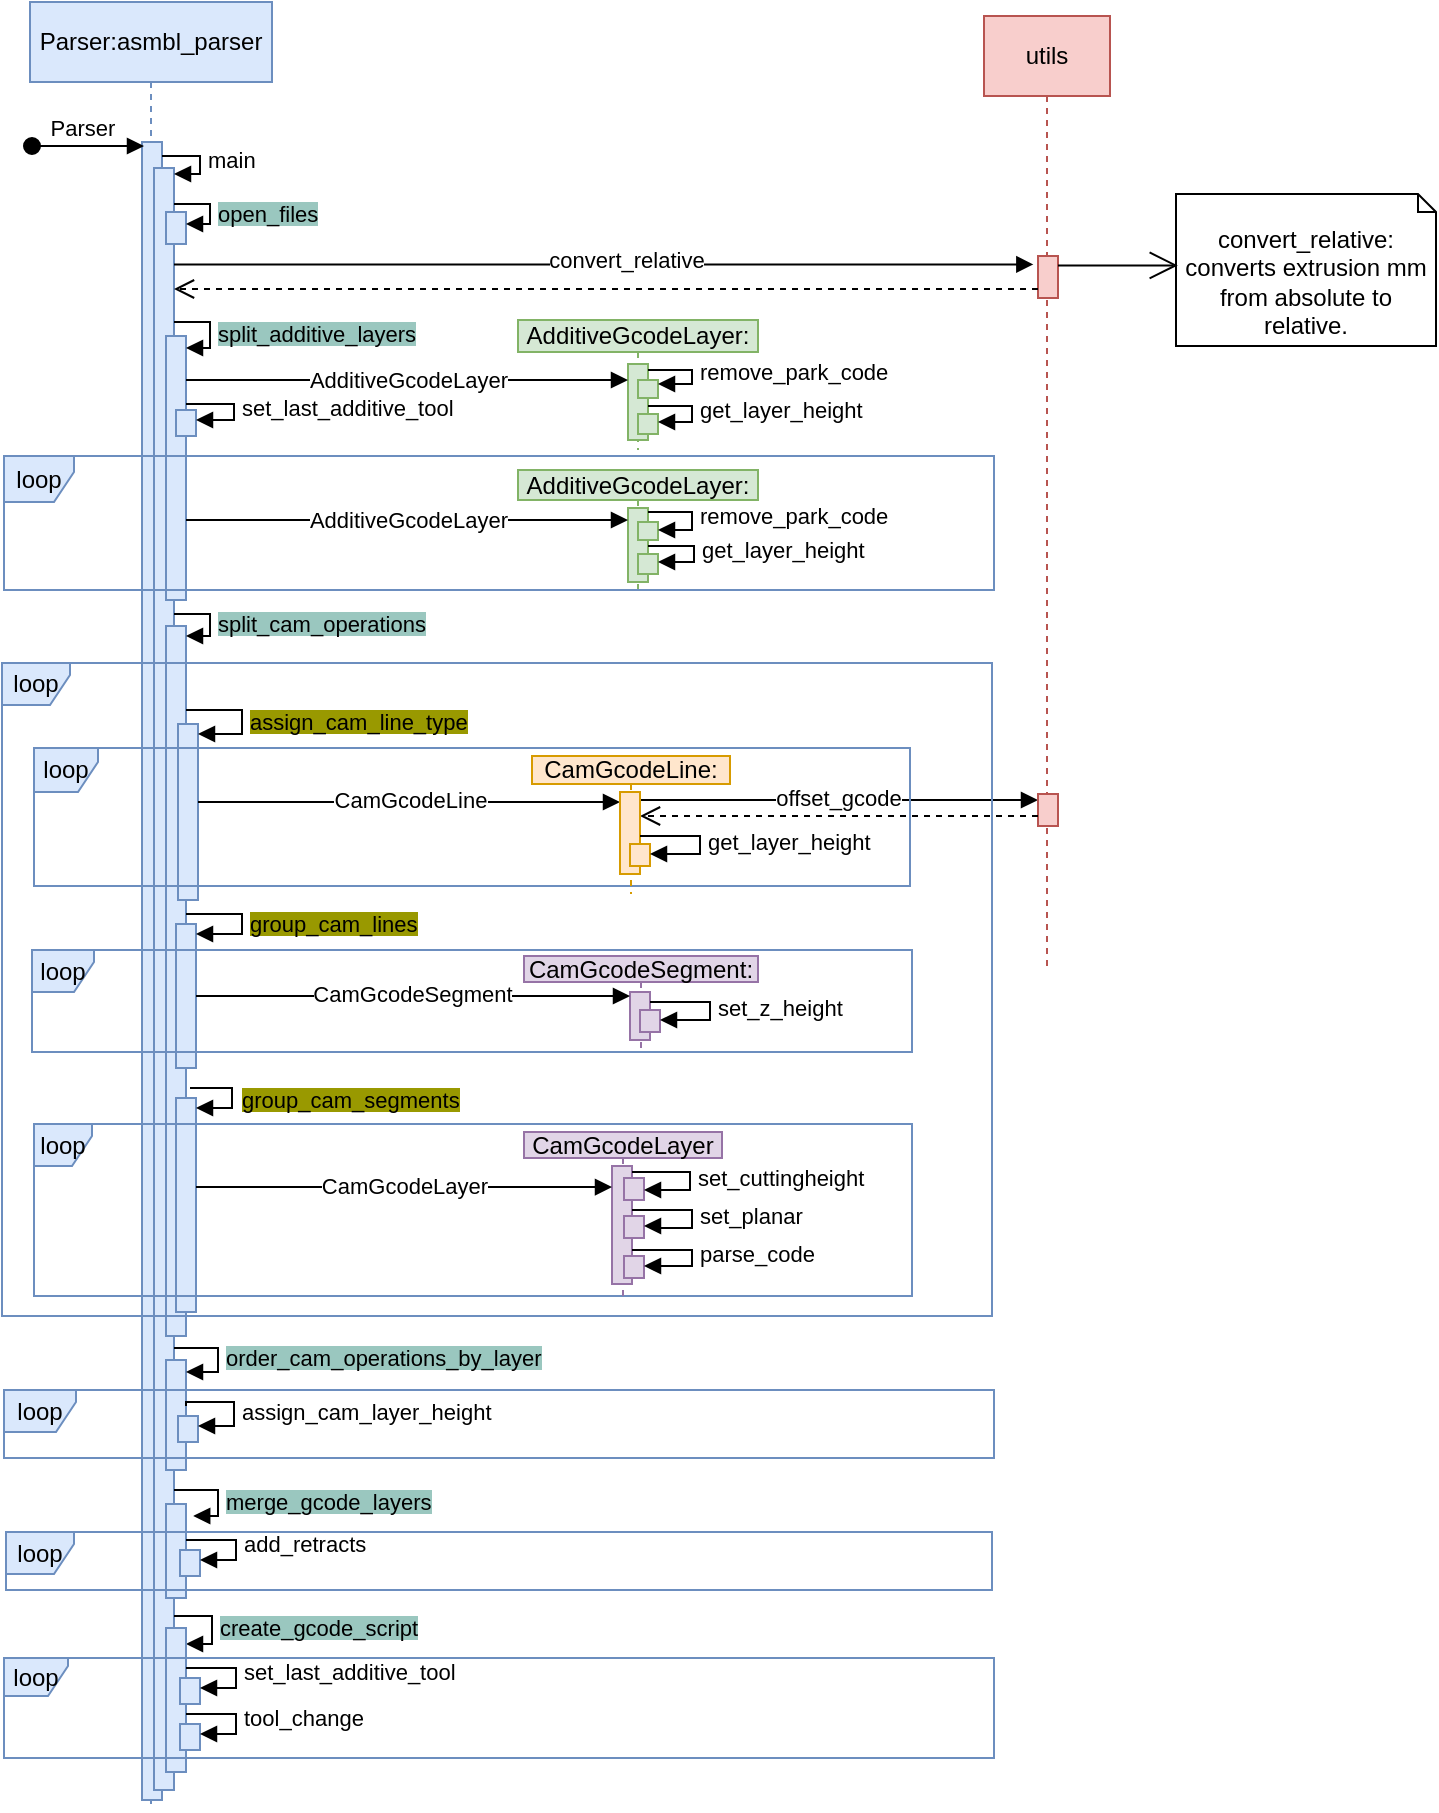 <mxfile version="22.1.3" type="github">
  <diagram name="Main seq. diag." id="2YBvvXClWsGukQMizWep">
    <mxGraphModel dx="754" dy="435" grid="1" gridSize="1" guides="1" tooltips="1" connect="1" arrows="1" fold="1" page="1" pageScale="1" pageWidth="827" pageHeight="1169" math="0" shadow="0">
      <root>
        <mxCell id="0" />
        <mxCell id="1" parent="0" />
        <mxCell id="aM9ryv3xv72pqoxQDRHE-1" value="&lt;div&gt;Parser:asmbl_parser&lt;/div&gt;" style="shape=umlLifeline;perimeter=lifelinePerimeter;whiteSpace=wrap;html=1;container=0;dropTarget=0;collapsible=0;recursiveResize=0;outlineConnect=0;portConstraint=eastwest;newEdgeStyle={&quot;edgeStyle&quot;:&quot;elbowEdgeStyle&quot;,&quot;elbow&quot;:&quot;vertical&quot;,&quot;curved&quot;:0,&quot;rounded&quot;:0};fillColor=#dae8fc;strokeColor=#6c8ebf;" parent="1" vertex="1">
          <mxGeometry x="62" y="41" width="121" height="904" as="geometry" />
        </mxCell>
        <mxCell id="aM9ryv3xv72pqoxQDRHE-2" value="" style="html=1;points=[];perimeter=orthogonalPerimeter;outlineConnect=0;targetShapes=umlLifeline;portConstraint=eastwest;newEdgeStyle={&quot;edgeStyle&quot;:&quot;elbowEdgeStyle&quot;,&quot;elbow&quot;:&quot;vertical&quot;,&quot;curved&quot;:0,&quot;rounded&quot;:0};fillColor=#dae8fc;strokeColor=#6c8ebf;" parent="aM9ryv3xv72pqoxQDRHE-1" vertex="1">
          <mxGeometry x="56" y="70" width="10" height="829" as="geometry" />
        </mxCell>
        <mxCell id="aM9ryv3xv72pqoxQDRHE-3" value="&lt;div&gt;Parser&lt;/div&gt;" style="html=1;verticalAlign=bottom;startArrow=oval;endArrow=block;startSize=8;edgeStyle=elbowEdgeStyle;elbow=vertical;curved=0;rounded=0;" parent="aM9ryv3xv72pqoxQDRHE-1" edge="1">
          <mxGeometry x="-0.108" relative="1" as="geometry">
            <mxPoint x="1" y="72" as="sourcePoint" />
            <mxPoint x="57" y="72.111" as="targetPoint" />
            <mxPoint as="offset" />
          </mxGeometry>
        </mxCell>
        <mxCell id="RTwjRU6lgNz25zl83SIT-7" value="" style="html=1;points=[[0,0,0,0,5],[0,1,0,0,-5],[1,0,0,0,5],[1,1,0,0,-5]];perimeter=orthogonalPerimeter;outlineConnect=0;targetShapes=umlLifeline;portConstraint=eastwest;newEdgeStyle={&quot;curved&quot;:0,&quot;rounded&quot;:0};fillColor=#dae8fc;strokeColor=#6c8ebf;" vertex="1" parent="aM9ryv3xv72pqoxQDRHE-1">
          <mxGeometry x="62" y="83" width="10" height="811" as="geometry" />
        </mxCell>
        <mxCell id="RTwjRU6lgNz25zl83SIT-8" value="&lt;div&gt;main&lt;/div&gt;" style="html=1;align=left;spacingLeft=2;endArrow=block;rounded=0;edgeStyle=orthogonalEdgeStyle;curved=0;rounded=0;" edge="1" target="RTwjRU6lgNz25zl83SIT-7" parent="aM9ryv3xv72pqoxQDRHE-1" source="aM9ryv3xv72pqoxQDRHE-2">
          <mxGeometry relative="1" as="geometry">
            <mxPoint x="68" y="73" as="sourcePoint" />
            <Array as="points">
              <mxPoint x="85" y="77" />
              <mxPoint x="85" y="86" />
            </Array>
          </mxGeometry>
        </mxCell>
        <mxCell id="RTwjRU6lgNz25zl83SIT-9" value="" style="html=1;points=[[0,0,0,0,5],[0,1,0,0,-5],[1,0,0,0,5],[1,1,0,0,-5]];perimeter=orthogonalPerimeter;outlineConnect=0;targetShapes=umlLifeline;portConstraint=eastwest;newEdgeStyle={&quot;curved&quot;:0,&quot;rounded&quot;:0};fillColor=#dae8fc;strokeColor=#6c8ebf;" vertex="1" parent="aM9ryv3xv72pqoxQDRHE-1">
          <mxGeometry x="68" y="105" width="10" height="16" as="geometry" />
        </mxCell>
        <mxCell id="RTwjRU6lgNz25zl83SIT-10" value="&lt;font style=&quot;background-color: rgb(154, 199, 191);&quot;&gt;open_files&lt;/font&gt;" style="html=1;align=left;spacingLeft=2;endArrow=block;rounded=0;edgeStyle=orthogonalEdgeStyle;curved=0;rounded=0;" edge="1" target="RTwjRU6lgNz25zl83SIT-9" parent="aM9ryv3xv72pqoxQDRHE-1" source="RTwjRU6lgNz25zl83SIT-7">
          <mxGeometry x="0.15" relative="1" as="geometry">
            <mxPoint x="76" y="98" as="sourcePoint" />
            <Array as="points">
              <mxPoint x="90" y="101" />
              <mxPoint x="90" y="111" />
            </Array>
            <mxPoint as="offset" />
          </mxGeometry>
        </mxCell>
        <mxCell id="RTwjRU6lgNz25zl83SIT-11" value="" style="html=1;points=[[0,0,0,0,5],[0,1,0,0,-5],[1,0,0,0,5],[1,1,0,0,-5]];perimeter=orthogonalPerimeter;outlineConnect=0;targetShapes=umlLifeline;portConstraint=eastwest;newEdgeStyle={&quot;curved&quot;:0,&quot;rounded&quot;:0};fillColor=#dae8fc;strokeColor=#6c8ebf;" vertex="1" parent="aM9ryv3xv72pqoxQDRHE-1">
          <mxGeometry x="68" y="167" width="10" height="132" as="geometry" />
        </mxCell>
        <mxCell id="RTwjRU6lgNz25zl83SIT-12" value="&lt;span style=&quot;background-color: rgb(154, 199, 191);&quot;&gt;split_additive_layers&lt;/span&gt;" style="html=1;align=left;spacingLeft=2;endArrow=block;rounded=0;edgeStyle=orthogonalEdgeStyle;curved=0;rounded=0;" edge="1" parent="aM9ryv3xv72pqoxQDRHE-1" target="RTwjRU6lgNz25zl83SIT-11">
          <mxGeometry x="0.116" relative="1" as="geometry">
            <mxPoint x="72" y="160.0" as="sourcePoint" />
            <Array as="points">
              <mxPoint x="90" y="160" />
              <mxPoint x="90" y="173" />
            </Array>
            <mxPoint as="offset" />
          </mxGeometry>
        </mxCell>
        <mxCell id="RTwjRU6lgNz25zl83SIT-13" value="" style="html=1;points=[[0,0,0,0,5],[0,1,0,0,-5],[1,0,0,0,5],[1,1,0,0,-5]];perimeter=orthogonalPerimeter;outlineConnect=0;targetShapes=umlLifeline;portConstraint=eastwest;newEdgeStyle={&quot;curved&quot;:0,&quot;rounded&quot;:0};fillColor=#dae8fc;strokeColor=#6c8ebf;" vertex="1" parent="aM9ryv3xv72pqoxQDRHE-1">
          <mxGeometry x="68" y="312" width="10" height="355" as="geometry" />
        </mxCell>
        <mxCell id="RTwjRU6lgNz25zl83SIT-14" value="&lt;span style=&quot;background-color: rgb(154, 199, 191);&quot;&gt;split_cam_operations&lt;/span&gt;" style="html=1;align=left;spacingLeft=2;endArrow=block;rounded=0;edgeStyle=orthogonalEdgeStyle;curved=0;rounded=0;" edge="1" parent="aM9ryv3xv72pqoxQDRHE-1" target="RTwjRU6lgNz25zl83SIT-13">
          <mxGeometry x="0.086" relative="1" as="geometry">
            <mxPoint x="72" y="306" as="sourcePoint" />
            <Array as="points">
              <mxPoint x="72" y="306" />
              <mxPoint x="90" y="306" />
              <mxPoint x="90" y="317" />
            </Array>
            <mxPoint x="81" y="317.0" as="targetPoint" />
            <mxPoint as="offset" />
          </mxGeometry>
        </mxCell>
        <mxCell id="RTwjRU6lgNz25zl83SIT-15" value="" style="html=1;points=[[0,0,0,0,5],[0,1,0,0,-5],[1,0,0,0,5],[1,1,0,0,-5]];perimeter=orthogonalPerimeter;outlineConnect=0;targetShapes=umlLifeline;portConstraint=eastwest;newEdgeStyle={&quot;curved&quot;:0,&quot;rounded&quot;:0};fillColor=#dae8fc;strokeColor=#6c8ebf;" vertex="1" parent="aM9ryv3xv72pqoxQDRHE-1">
          <mxGeometry x="68" y="679" width="10" height="55" as="geometry" />
        </mxCell>
        <mxCell id="RTwjRU6lgNz25zl83SIT-16" value="&lt;span style=&quot;background-color: rgb(154, 199, 191);&quot;&gt;order_cam_operations_by_layer&lt;/span&gt;" style="html=1;align=left;spacingLeft=2;endArrow=block;rounded=0;edgeStyle=orthogonalEdgeStyle;curved=0;rounded=0;" edge="1" parent="aM9ryv3xv72pqoxQDRHE-1" target="RTwjRU6lgNz25zl83SIT-15">
          <mxGeometry x="0.08" relative="1" as="geometry">
            <mxPoint x="72" y="673.034" as="sourcePoint" />
            <Array as="points">
              <mxPoint x="94" y="673" />
              <mxPoint x="94" y="685" />
            </Array>
            <mxPoint as="offset" />
          </mxGeometry>
        </mxCell>
        <mxCell id="RTwjRU6lgNz25zl83SIT-17" value="" style="html=1;points=[[0,0,0,0,5],[0,1,0,0,-5],[1,0,0,0,5],[1,1,0,0,-5]];perimeter=orthogonalPerimeter;outlineConnect=0;targetShapes=umlLifeline;portConstraint=eastwest;newEdgeStyle={&quot;curved&quot;:0,&quot;rounded&quot;:0};fillColor=#dae8fc;strokeColor=#6c8ebf;" vertex="1" parent="aM9ryv3xv72pqoxQDRHE-1">
          <mxGeometry x="68" y="751" width="10" height="47" as="geometry" />
        </mxCell>
        <mxCell id="RTwjRU6lgNz25zl83SIT-18" value="&lt;span style=&quot;background-color: rgb(154, 199, 191);&quot;&gt;merge_gcode_layers&lt;/span&gt;" style="html=1;align=left;spacingLeft=2;endArrow=block;rounded=0;edgeStyle=orthogonalEdgeStyle;curved=0;rounded=0;entryX=1.06;entryY=0.076;entryDx=0;entryDy=0;entryPerimeter=0;" edge="1" parent="aM9ryv3xv72pqoxQDRHE-1">
          <mxGeometry x="0.158" relative="1" as="geometry">
            <mxPoint x="72" y="744.034" as="sourcePoint" />
            <Array as="points">
              <mxPoint x="94" y="744" />
              <mxPoint x="94" y="757" />
              <mxPoint x="82" y="757" />
            </Array>
            <mxPoint x="81.6" y="756.04" as="targetPoint" />
            <mxPoint as="offset" />
          </mxGeometry>
        </mxCell>
        <mxCell id="RTwjRU6lgNz25zl83SIT-20" value="&lt;span style=&quot;background-color: rgb(154, 199, 191);&quot;&gt;create_gcode_script&lt;/span&gt;" style="html=1;align=left;spacingLeft=2;endArrow=block;rounded=0;edgeStyle=orthogonalEdgeStyle;curved=0;rounded=0;" edge="1" parent="aM9ryv3xv72pqoxQDRHE-1" target="RTwjRU6lgNz25zl83SIT-22" source="RTwjRU6lgNz25zl83SIT-7">
          <mxGeometry x="0.087" relative="1" as="geometry">
            <mxPoint x="73" y="810" as="sourcePoint" />
            <Array as="points">
              <mxPoint x="91" y="807" />
              <mxPoint x="91" y="821" />
            </Array>
            <mxPoint x="73" y="858" as="targetPoint" />
            <mxPoint as="offset" />
          </mxGeometry>
        </mxCell>
        <mxCell id="RTwjRU6lgNz25zl83SIT-28" value="" style="html=1;points=[[0,0,0,0,5],[0,1,0,0,-5],[1,0,0,0,5],[1,1,0,0,-5]];perimeter=orthogonalPerimeter;outlineConnect=0;targetShapes=umlLifeline;portConstraint=eastwest;newEdgeStyle={&quot;curved&quot;:0,&quot;rounded&quot;:0};fillColor=#dae8fc;strokeColor=#6c8ebf;" vertex="1" parent="aM9ryv3xv72pqoxQDRHE-1">
          <mxGeometry x="74" y="361" width="10" height="88" as="geometry" />
        </mxCell>
        <mxCell id="RTwjRU6lgNz25zl83SIT-35" value="" style="html=1;points=[[0,0,0,0,5],[0,1,0,0,-5],[1,0,0,0,5],[1,1,0,0,-5]];perimeter=orthogonalPerimeter;outlineConnect=0;targetShapes=umlLifeline;portConstraint=eastwest;newEdgeStyle={&quot;curved&quot;:0,&quot;rounded&quot;:0};fillColor=#dae8fc;strokeColor=#6c8ebf;" vertex="1" parent="aM9ryv3xv72pqoxQDRHE-1">
          <mxGeometry x="74" y="707" width="10" height="13" as="geometry" />
        </mxCell>
        <mxCell id="RTwjRU6lgNz25zl83SIT-37" value="" style="html=1;points=[[0,0,0,0,5],[0,1,0,0,-5],[1,0,0,0,5],[1,1,0,0,-5]];perimeter=orthogonalPerimeter;outlineConnect=0;targetShapes=umlLifeline;portConstraint=eastwest;newEdgeStyle={&quot;curved&quot;:0,&quot;rounded&quot;:0};fillColor=#dae8fc;strokeColor=#6c8ebf;" vertex="1" parent="aM9ryv3xv72pqoxQDRHE-1">
          <mxGeometry x="75" y="774" width="10" height="13" as="geometry" />
        </mxCell>
        <mxCell id="RTwjRU6lgNz25zl83SIT-38" value="add_retracts" style="html=1;align=left;spacingLeft=2;endArrow=block;rounded=0;edgeStyle=orthogonalEdgeStyle;curved=0;rounded=0;entryX=1;entryY=0;entryDx=0;entryDy=5;entryPerimeter=0;" edge="1" parent="aM9ryv3xv72pqoxQDRHE-1" target="RTwjRU6lgNz25zl83SIT-37" source="RTwjRU6lgNz25zl83SIT-17">
          <mxGeometry relative="1" as="geometry">
            <mxPoint x="81" y="769" as="sourcePoint" />
            <Array as="points">
              <mxPoint x="103" y="769" />
              <mxPoint x="103" y="779" />
            </Array>
          </mxGeometry>
        </mxCell>
        <mxCell id="RTwjRU6lgNz25zl83SIT-22" value="" style="html=1;points=[[0,0,0,0,5],[0,1,0,0,-5],[1,0,0,0,5],[1,1,0,0,-5]];perimeter=orthogonalPerimeter;outlineConnect=0;targetShapes=umlLifeline;portConstraint=eastwest;newEdgeStyle={&quot;curved&quot;:0,&quot;rounded&quot;:0};fillColor=#dae8fc;strokeColor=#6c8ebf;" vertex="1" parent="aM9ryv3xv72pqoxQDRHE-1">
          <mxGeometry x="68" y="813" width="10" height="72" as="geometry" />
        </mxCell>
        <mxCell id="RTwjRU6lgNz25zl83SIT-29" value="&lt;span style=&quot;background-color: rgb(153, 153, 0);&quot;&gt;assign_cam_line_type&lt;/span&gt;" style="html=1;align=left;spacingLeft=2;endArrow=block;rounded=0;edgeStyle=orthogonalEdgeStyle;curved=0;rounded=0;entryX=1;entryY=0;entryDx=0;entryDy=5;entryPerimeter=0;" edge="1" target="RTwjRU6lgNz25zl83SIT-28" parent="aM9ryv3xv72pqoxQDRHE-1" source="RTwjRU6lgNz25zl83SIT-13">
          <mxGeometry x="0.097" relative="1" as="geometry">
            <mxPoint x="79" y="355" as="sourcePoint" />
            <Array as="points">
              <mxPoint x="106" y="354" />
              <mxPoint x="106" y="366" />
            </Array>
            <mxPoint as="offset" />
          </mxGeometry>
        </mxCell>
        <mxCell id="RTwjRU6lgNz25zl83SIT-30" value="" style="html=1;points=[[0,0,0,0,5],[0,1,0,0,-5],[1,0,0,0,5],[1,1,0,0,-5]];perimeter=orthogonalPerimeter;outlineConnect=0;targetShapes=umlLifeline;portConstraint=eastwest;newEdgeStyle={&quot;curved&quot;:0,&quot;rounded&quot;:0};fillColor=#dae8fc;strokeColor=#6c8ebf;" vertex="1" parent="aM9ryv3xv72pqoxQDRHE-1">
          <mxGeometry x="73" y="461" width="10" height="72" as="geometry" />
        </mxCell>
        <mxCell id="RTwjRU6lgNz25zl83SIT-31" value="&lt;span style=&quot;background-color: rgb(153, 153, 0);&quot;&gt;group_cam_lines&lt;/span&gt;" style="html=1;align=left;spacingLeft=2;endArrow=block;rounded=0;edgeStyle=orthogonalEdgeStyle;curved=0;rounded=0;entryX=1;entryY=0;entryDx=0;entryDy=5;entryPerimeter=0;" edge="1" parent="aM9ryv3xv72pqoxQDRHE-1" target="RTwjRU6lgNz25zl83SIT-30">
          <mxGeometry x="0.082" relative="1" as="geometry">
            <mxPoint x="78" y="456" as="sourcePoint" />
            <Array as="points">
              <mxPoint x="106" y="456" />
              <mxPoint x="106" y="466" />
            </Array>
            <mxPoint as="offset" />
          </mxGeometry>
        </mxCell>
        <mxCell id="RTwjRU6lgNz25zl83SIT-32" value="" style="html=1;points=[[0,0,0,0,5],[0,1,0,0,-5],[1,0,0,0,5],[1,1,0,0,-5]];perimeter=orthogonalPerimeter;outlineConnect=0;targetShapes=umlLifeline;portConstraint=eastwest;newEdgeStyle={&quot;curved&quot;:0,&quot;rounded&quot;:0};fillColor=#dae8fc;strokeColor=#6c8ebf;" vertex="1" parent="aM9ryv3xv72pqoxQDRHE-1">
          <mxGeometry x="73" y="548" width="10" height="107" as="geometry" />
        </mxCell>
        <mxCell id="RTwjRU6lgNz25zl83SIT-33" value="&lt;span style=&quot;background-color: rgb(153, 153, 0);&quot;&gt;group_cam_segments&lt;/span&gt;" style="html=1;align=left;spacingLeft=2;endArrow=block;rounded=0;edgeStyle=orthogonalEdgeStyle;curved=0;rounded=0;entryX=1;entryY=0;entryDx=0;entryDy=5;entryPerimeter=0;" edge="1" parent="aM9ryv3xv72pqoxQDRHE-1" target="RTwjRU6lgNz25zl83SIT-32">
          <mxGeometry x="0.102" y="1" relative="1" as="geometry">
            <mxPoint x="80" y="543" as="sourcePoint" />
            <Array as="points">
              <mxPoint x="101" y="543" />
              <mxPoint x="101" y="553" />
            </Array>
            <mxPoint as="offset" />
          </mxGeometry>
        </mxCell>
        <mxCell id="RTwjRU6lgNz25zl83SIT-36" value="assign_cam_layer_height" style="html=1;align=left;spacingLeft=2;endArrow=block;rounded=0;edgeStyle=orthogonalEdgeStyle;curved=0;rounded=0;entryX=1;entryY=0;entryDx=0;entryDy=5;entryPerimeter=0;" edge="1" parent="aM9ryv3xv72pqoxQDRHE-1" target="RTwjRU6lgNz25zl83SIT-35">
          <mxGeometry x="0.115" relative="1" as="geometry">
            <mxPoint x="78" y="702" as="sourcePoint" />
            <Array as="points">
              <mxPoint x="78" y="700" />
              <mxPoint x="102" y="700" />
              <mxPoint x="102" y="712" />
            </Array>
            <mxPoint as="offset" />
          </mxGeometry>
        </mxCell>
        <mxCell id="RTwjRU6lgNz25zl83SIT-1" value="AdditiveGcodeLayer:" style="shape=umlLifeline;perimeter=lifelinePerimeter;whiteSpace=wrap;html=1;container=0;dropTarget=0;collapsible=0;recursiveResize=0;outlineConnect=0;portConstraint=eastwest;newEdgeStyle={&quot;edgeStyle&quot;:&quot;elbowEdgeStyle&quot;,&quot;elbow&quot;:&quot;vertical&quot;,&quot;curved&quot;:0,&quot;rounded&quot;:0};size=16;fillColor=#d5e8d4;strokeColor=#82b366;" vertex="1" parent="1">
          <mxGeometry x="306" y="200" width="120" height="65" as="geometry" />
        </mxCell>
        <mxCell id="RTwjRU6lgNz25zl83SIT-2" value="" style="html=1;points=[];perimeter=orthogonalPerimeter;outlineConnect=0;targetShapes=umlLifeline;portConstraint=eastwest;newEdgeStyle={&quot;edgeStyle&quot;:&quot;elbowEdgeStyle&quot;,&quot;elbow&quot;:&quot;vertical&quot;,&quot;curved&quot;:0,&quot;rounded&quot;:0};fillColor=#d5e8d4;strokeColor=#82b366;" vertex="1" parent="RTwjRU6lgNz25zl83SIT-1">
          <mxGeometry x="55" y="22" width="10" height="38" as="geometry" />
        </mxCell>
        <mxCell id="RTwjRU6lgNz25zl83SIT-44" value="" style="html=1;points=[[0,0,0,0,5],[0,1,0,0,-5],[1,0,0,0,5],[1,1,0,0,-5]];perimeter=orthogonalPerimeter;outlineConnect=0;targetShapes=umlLifeline;portConstraint=eastwest;newEdgeStyle={&quot;curved&quot;:0,&quot;rounded&quot;:0};fillColor=#d5e8d4;strokeColor=#82b366;" vertex="1" parent="RTwjRU6lgNz25zl83SIT-1">
          <mxGeometry x="60" y="30" width="10" height="9" as="geometry" />
        </mxCell>
        <mxCell id="RTwjRU6lgNz25zl83SIT-45" value="remove_park_code" style="html=1;align=left;spacingLeft=2;endArrow=block;rounded=0;edgeStyle=orthogonalEdgeStyle;curved=0;rounded=0;" edge="1" target="RTwjRU6lgNz25zl83SIT-44" parent="RTwjRU6lgNz25zl83SIT-1">
          <mxGeometry relative="1" as="geometry">
            <mxPoint x="65" y="25" as="sourcePoint" />
            <Array as="points">
              <mxPoint x="87" y="25" />
              <mxPoint x="87" y="32" />
            </Array>
          </mxGeometry>
        </mxCell>
        <mxCell id="RTwjRU6lgNz25zl83SIT-46" value="" style="html=1;points=[[0,0,0,0,5],[0,1,0,0,-5],[1,0,0,0,5],[1,1,0,0,-5]];perimeter=orthogonalPerimeter;outlineConnect=0;targetShapes=umlLifeline;portConstraint=eastwest;newEdgeStyle={&quot;curved&quot;:0,&quot;rounded&quot;:0};fillColor=#d5e8d4;strokeColor=#82b366;" vertex="1" parent="RTwjRU6lgNz25zl83SIT-1">
          <mxGeometry x="60" y="47" width="10" height="10" as="geometry" />
        </mxCell>
        <mxCell id="RTwjRU6lgNz25zl83SIT-47" value="get_layer_height" style="html=1;align=left;spacingLeft=2;endArrow=block;rounded=0;edgeStyle=orthogonalEdgeStyle;curved=0;rounded=0;" edge="1" parent="RTwjRU6lgNz25zl83SIT-1" target="RTwjRU6lgNz25zl83SIT-46">
          <mxGeometry relative="1" as="geometry">
            <mxPoint x="65" y="43" as="sourcePoint" />
            <Array as="points">
              <mxPoint x="87" y="43" />
              <mxPoint x="87" y="51" />
            </Array>
          </mxGeometry>
        </mxCell>
        <mxCell id="RTwjRU6lgNz25zl83SIT-3" value="utils" style="shape=umlLifeline;perimeter=lifelinePerimeter;whiteSpace=wrap;html=1;container=0;dropTarget=0;collapsible=0;recursiveResize=0;outlineConnect=0;portConstraint=eastwest;newEdgeStyle={&quot;edgeStyle&quot;:&quot;elbowEdgeStyle&quot;,&quot;elbow&quot;:&quot;vertical&quot;,&quot;curved&quot;:0,&quot;rounded&quot;:0};fillColor=#f8cecc;strokeColor=#b85450;" vertex="1" parent="1">
          <mxGeometry x="539" y="48" width="63" height="477" as="geometry" />
        </mxCell>
        <mxCell id="RTwjRU6lgNz25zl83SIT-4" value="" style="html=1;points=[];perimeter=orthogonalPerimeter;outlineConnect=0;targetShapes=umlLifeline;portConstraint=eastwest;newEdgeStyle={&quot;edgeStyle&quot;:&quot;elbowEdgeStyle&quot;,&quot;elbow&quot;:&quot;vertical&quot;,&quot;curved&quot;:0,&quot;rounded&quot;:0};fillColor=#f8cecc;strokeColor=#b85450;" vertex="1" parent="RTwjRU6lgNz25zl83SIT-3">
          <mxGeometry x="27" y="120" width="10" height="21" as="geometry" />
        </mxCell>
        <mxCell id="RTwjRU6lgNz25zl83SIT-21" value="AdditiveGcodeLayer" style="html=1;verticalAlign=bottom;endArrow=block;curved=0;rounded=0;" edge="1" parent="1" source="RTwjRU6lgNz25zl83SIT-11">
          <mxGeometry x="-0.0" y="-9" width="80" relative="1" as="geometry">
            <mxPoint x="140" y="229" as="sourcePoint" />
            <mxPoint x="361" y="230" as="targetPoint" />
            <mxPoint as="offset" />
          </mxGeometry>
        </mxCell>
        <mxCell id="RTwjRU6lgNz25zl83SIT-24" value="" style="html=1;verticalAlign=bottom;endArrow=block;curved=0;rounded=0;entryX=-0.233;entryY=0.202;entryDx=0;entryDy=0;entryPerimeter=0;" edge="1" parent="1" source="RTwjRU6lgNz25zl83SIT-7" target="RTwjRU6lgNz25zl83SIT-4">
          <mxGeometry x="0.042" y="6" width="80" relative="1" as="geometry">
            <mxPoint x="120" y="176" as="sourcePoint" />
            <mxPoint x="486" y="176" as="targetPoint" />
            <mxPoint as="offset" />
          </mxGeometry>
        </mxCell>
        <mxCell id="RTwjRU6lgNz25zl83SIT-27" value="convert_relative" style="edgeLabel;html=1;align=center;verticalAlign=middle;resizable=0;points=[];" vertex="1" connectable="0" parent="RTwjRU6lgNz25zl83SIT-24">
          <mxGeometry x="0.052" relative="1" as="geometry">
            <mxPoint y="-2" as="offset" />
          </mxGeometry>
        </mxCell>
        <mxCell id="RTwjRU6lgNz25zl83SIT-25" value="" style="html=1;verticalAlign=bottom;endArrow=open;dashed=1;endSize=8;curved=0;rounded=0;" edge="1" parent="1">
          <mxGeometry relative="1" as="geometry">
            <mxPoint x="566" y="184.5" as="sourcePoint" />
            <mxPoint x="134" y="184.5" as="targetPoint" />
          </mxGeometry>
        </mxCell>
        <mxCell id="RTwjRU6lgNz25zl83SIT-42" value="" style="html=1;points=[[0,0,0,0,5],[0,1,0,0,-5],[1,0,0,0,5],[1,1,0,0,-5]];perimeter=orthogonalPerimeter;outlineConnect=0;targetShapes=umlLifeline;portConstraint=eastwest;newEdgeStyle={&quot;curved&quot;:0,&quot;rounded&quot;:0};fillColor=#dae8fc;strokeColor=#6c8ebf;" vertex="1" parent="1">
          <mxGeometry x="135" y="245" width="10" height="13" as="geometry" />
        </mxCell>
        <mxCell id="RTwjRU6lgNz25zl83SIT-43" value="set_last_additive_tool" style="html=1;align=left;spacingLeft=2;endArrow=block;rounded=0;edgeStyle=orthogonalEdgeStyle;curved=0;rounded=0;entryX=1;entryY=0;entryDx=0;entryDy=5;entryPerimeter=0;" edge="1" parent="1" target="RTwjRU6lgNz25zl83SIT-42">
          <mxGeometry relative="1" as="geometry">
            <mxPoint x="140" y="242" as="sourcePoint" />
            <Array as="points">
              <mxPoint x="164" y="242" />
              <mxPoint x="164" y="250" />
            </Array>
          </mxGeometry>
        </mxCell>
        <mxCell id="RTwjRU6lgNz25zl83SIT-58" value="offset_gcode" style="html=1;verticalAlign=bottom;endArrow=block;curved=0;rounded=0;" edge="1" parent="1">
          <mxGeometry x="-0.008" y="-8" width="80" relative="1" as="geometry">
            <mxPoint x="367" y="440" as="sourcePoint" />
            <mxPoint x="566" y="440" as="targetPoint" />
            <mxPoint as="offset" />
          </mxGeometry>
        </mxCell>
        <mxCell id="RTwjRU6lgNz25zl83SIT-59" value="" style="html=1;points=[];perimeter=orthogonalPerimeter;outlineConnect=0;targetShapes=umlLifeline;portConstraint=eastwest;newEdgeStyle={&quot;edgeStyle&quot;:&quot;elbowEdgeStyle&quot;,&quot;elbow&quot;:&quot;vertical&quot;,&quot;curved&quot;:0,&quot;rounded&quot;:0};fillColor=#f8cecc;strokeColor=#b85450;" vertex="1" parent="1">
          <mxGeometry x="566" y="437" width="10" height="16" as="geometry" />
        </mxCell>
        <mxCell id="RTwjRU6lgNz25zl83SIT-60" value="" style="html=1;verticalAlign=bottom;endArrow=open;dashed=1;endSize=8;curved=0;rounded=0;" edge="1" parent="1">
          <mxGeometry relative="1" as="geometry">
            <mxPoint x="566" y="448" as="sourcePoint" />
            <mxPoint x="367" y="448" as="targetPoint" />
          </mxGeometry>
        </mxCell>
        <mxCell id="RTwjRU6lgNz25zl83SIT-64" value="CamGcodeLine" style="html=1;verticalAlign=bottom;endArrow=block;curved=0;rounded=0;" edge="1" parent="1">
          <mxGeometry x="0.005" y="-7" width="80" relative="1" as="geometry">
            <mxPoint x="146" y="441" as="sourcePoint" />
            <mxPoint x="357.0" y="441" as="targetPoint" />
            <mxPoint y="1" as="offset" />
          </mxGeometry>
        </mxCell>
        <mxCell id="RTwjRU6lgNz25zl83SIT-65" value="loop" style="shape=umlFrame;whiteSpace=wrap;html=1;pointerEvents=0;width=32;height=22;fillColor=#dae8fc;strokeColor=#6c8ebf;" vertex="1" parent="1">
          <mxGeometry x="64" y="414" width="438" height="69" as="geometry" />
        </mxCell>
        <mxCell id="RTwjRU6lgNz25zl83SIT-51" value="CamGcodeLine:" style="shape=umlLifeline;perimeter=lifelinePerimeter;whiteSpace=wrap;html=1;container=0;dropTarget=0;collapsible=0;recursiveResize=0;outlineConnect=0;portConstraint=eastwest;newEdgeStyle={&quot;edgeStyle&quot;:&quot;elbowEdgeStyle&quot;,&quot;elbow&quot;:&quot;vertical&quot;,&quot;curved&quot;:0,&quot;rounded&quot;:0};size=14;fillColor=#ffe6cc;strokeColor=#d79b00;" vertex="1" parent="1">
          <mxGeometry x="313" y="418" width="99" height="69" as="geometry" />
        </mxCell>
        <mxCell id="RTwjRU6lgNz25zl83SIT-52" value="" style="html=1;points=[];perimeter=orthogonalPerimeter;outlineConnect=0;targetShapes=umlLifeline;portConstraint=eastwest;newEdgeStyle={&quot;edgeStyle&quot;:&quot;elbowEdgeStyle&quot;,&quot;elbow&quot;:&quot;vertical&quot;,&quot;curved&quot;:0,&quot;rounded&quot;:0};fillColor=#ffe6cc;strokeColor=#d79b00;" vertex="1" parent="RTwjRU6lgNz25zl83SIT-51">
          <mxGeometry x="44" y="18" width="10" height="41" as="geometry" />
        </mxCell>
        <mxCell id="RTwjRU6lgNz25zl83SIT-55" value="" style="html=1;points=[[0,0,0,0,5],[0,1,0,0,-5],[1,0,0,0,5],[1,1,0,0,-5]];perimeter=orthogonalPerimeter;outlineConnect=0;targetShapes=umlLifeline;portConstraint=eastwest;newEdgeStyle={&quot;curved&quot;:0,&quot;rounded&quot;:0};fillColor=#ffe6cc;strokeColor=#d79b00;" vertex="1" parent="RTwjRU6lgNz25zl83SIT-51">
          <mxGeometry x="49" y="44" width="10" height="11" as="geometry" />
        </mxCell>
        <mxCell id="RTwjRU6lgNz25zl83SIT-56" value="get_layer_height" style="html=1;align=left;spacingLeft=2;endArrow=block;rounded=0;edgeStyle=orthogonalEdgeStyle;curved=0;rounded=0;entryX=1;entryY=0;entryDx=0;entryDy=5;entryPerimeter=0;" edge="1" parent="RTwjRU6lgNz25zl83SIT-51" target="RTwjRU6lgNz25zl83SIT-55">
          <mxGeometry x="0.031" relative="1" as="geometry">
            <mxPoint x="54" y="40" as="sourcePoint" />
            <Array as="points">
              <mxPoint x="54" y="40" />
              <mxPoint x="84" y="40" />
              <mxPoint x="84" y="49" />
              <mxPoint x="59" y="49" />
            </Array>
            <mxPoint x="59" y="48" as="targetPoint" />
            <mxPoint as="offset" />
          </mxGeometry>
        </mxCell>
        <mxCell id="RTwjRU6lgNz25zl83SIT-68" value="AdditiveGcodeLayer:" style="shape=umlLifeline;perimeter=lifelinePerimeter;whiteSpace=wrap;html=1;container=0;dropTarget=0;collapsible=0;recursiveResize=0;outlineConnect=0;portConstraint=eastwest;newEdgeStyle={&quot;edgeStyle&quot;:&quot;elbowEdgeStyle&quot;,&quot;elbow&quot;:&quot;vertical&quot;,&quot;curved&quot;:0,&quot;rounded&quot;:0};size=15;fillColor=#d5e8d4;strokeColor=#82b366;" vertex="1" parent="1">
          <mxGeometry x="306" y="275" width="120" height="61" as="geometry" />
        </mxCell>
        <mxCell id="RTwjRU6lgNz25zl83SIT-69" value="" style="html=1;points=[];perimeter=orthogonalPerimeter;outlineConnect=0;targetShapes=umlLifeline;portConstraint=eastwest;newEdgeStyle={&quot;edgeStyle&quot;:&quot;elbowEdgeStyle&quot;,&quot;elbow&quot;:&quot;vertical&quot;,&quot;curved&quot;:0,&quot;rounded&quot;:0};fillColor=#d5e8d4;strokeColor=#82b366;" vertex="1" parent="RTwjRU6lgNz25zl83SIT-68">
          <mxGeometry x="55" y="19" width="10" height="37" as="geometry" />
        </mxCell>
        <mxCell id="RTwjRU6lgNz25zl83SIT-70" value="" style="html=1;points=[[0,0,0,0,5],[0,1,0,0,-5],[1,0,0,0,5],[1,1,0,0,-5]];perimeter=orthogonalPerimeter;outlineConnect=0;targetShapes=umlLifeline;portConstraint=eastwest;newEdgeStyle={&quot;curved&quot;:0,&quot;rounded&quot;:0};fillColor=#d5e8d4;strokeColor=#82b366;" vertex="1" parent="RTwjRU6lgNz25zl83SIT-68">
          <mxGeometry x="60" y="26" width="10" height="9" as="geometry" />
        </mxCell>
        <mxCell id="RTwjRU6lgNz25zl83SIT-71" value="remove_park_code" style="html=1;align=left;spacingLeft=2;endArrow=block;rounded=0;edgeStyle=orthogonalEdgeStyle;curved=0;rounded=0;" edge="1" parent="RTwjRU6lgNz25zl83SIT-68">
          <mxGeometry relative="1" as="geometry">
            <mxPoint x="65" y="21" as="sourcePoint" />
            <Array as="points">
              <mxPoint x="87" y="21" />
              <mxPoint x="87" y="30" />
            </Array>
            <mxPoint x="70" y="30" as="targetPoint" />
          </mxGeometry>
        </mxCell>
        <mxCell id="RTwjRU6lgNz25zl83SIT-72" value="" style="html=1;points=[[0,0,0,0,5],[0,1,0,0,-5],[1,0,0,0,5],[1,1,0,0,-5]];perimeter=orthogonalPerimeter;outlineConnect=0;targetShapes=umlLifeline;portConstraint=eastwest;newEdgeStyle={&quot;curved&quot;:0,&quot;rounded&quot;:0};fillColor=#d5e8d4;strokeColor=#82b366;" vertex="1" parent="RTwjRU6lgNz25zl83SIT-68">
          <mxGeometry x="60" y="42" width="10" height="10" as="geometry" />
        </mxCell>
        <mxCell id="RTwjRU6lgNz25zl83SIT-73" value="get_layer_height" style="html=1;align=left;spacingLeft=2;endArrow=block;rounded=0;edgeStyle=orthogonalEdgeStyle;curved=0;rounded=0;" edge="1" parent="RTwjRU6lgNz25zl83SIT-68">
          <mxGeometry relative="1" as="geometry">
            <mxPoint x="65" y="38" as="sourcePoint" />
            <Array as="points">
              <mxPoint x="88" y="38" />
              <mxPoint x="88" y="46" />
            </Array>
            <mxPoint x="70" y="46" as="targetPoint" />
          </mxGeometry>
        </mxCell>
        <mxCell id="RTwjRU6lgNz25zl83SIT-74" value="AdditiveGcodeLayer" style="html=1;verticalAlign=bottom;endArrow=block;curved=0;rounded=0;" edge="1" parent="1" target="RTwjRU6lgNz25zl83SIT-69">
          <mxGeometry x="-0.0" y="-9" width="80" relative="1" as="geometry">
            <mxPoint x="140" y="300" as="sourcePoint" />
            <mxPoint x="310" y="300" as="targetPoint" />
            <mxPoint as="offset" />
          </mxGeometry>
        </mxCell>
        <mxCell id="RTwjRU6lgNz25zl83SIT-67" value="loop" style="shape=umlFrame;whiteSpace=wrap;html=1;pointerEvents=0;width=35;height=23;fillColor=#dae8fc;strokeColor=#6c8ebf;" vertex="1" parent="1">
          <mxGeometry x="49" y="268" width="495" height="67" as="geometry" />
        </mxCell>
        <mxCell id="RTwjRU6lgNz25zl83SIT-75" value="loop" style="shape=umlFrame;whiteSpace=wrap;html=1;pointerEvents=0;width=34;height=21;fillColor=#dae8fc;strokeColor=#6c8ebf;" vertex="1" parent="1">
          <mxGeometry x="48" y="371.5" width="495" height="326.5" as="geometry" />
        </mxCell>
        <mxCell id="RTwjRU6lgNz25zl83SIT-81" value="loop" style="shape=umlFrame;whiteSpace=wrap;html=1;pointerEvents=0;width=31;height=21;fillColor=#dae8fc;strokeColor=#6c8ebf;" vertex="1" parent="1">
          <mxGeometry x="63" y="515" width="440" height="51" as="geometry" />
        </mxCell>
        <mxCell id="RTwjRU6lgNz25zl83SIT-82" value="CamGcodeSegment:" style="shape=umlLifeline;perimeter=lifelinePerimeter;whiteSpace=wrap;html=1;container=0;dropTarget=0;collapsible=0;recursiveResize=0;outlineConnect=0;portConstraint=eastwest;newEdgeStyle={&quot;edgeStyle&quot;:&quot;elbowEdgeStyle&quot;,&quot;elbow&quot;:&quot;vertical&quot;,&quot;curved&quot;:0,&quot;rounded&quot;:0};size=13;fillColor=#e1d5e7;strokeColor=#9673a6;" vertex="1" parent="1">
          <mxGeometry x="309" y="518" width="117" height="48" as="geometry" />
        </mxCell>
        <mxCell id="RTwjRU6lgNz25zl83SIT-83" value="" style="html=1;points=[];perimeter=orthogonalPerimeter;outlineConnect=0;targetShapes=umlLifeline;portConstraint=eastwest;newEdgeStyle={&quot;edgeStyle&quot;:&quot;elbowEdgeStyle&quot;,&quot;elbow&quot;:&quot;vertical&quot;,&quot;curved&quot;:0,&quot;rounded&quot;:0};fillColor=#e1d5e7;strokeColor=#9673a6;" vertex="1" parent="RTwjRU6lgNz25zl83SIT-82">
          <mxGeometry x="53" y="18" width="10" height="24" as="geometry" />
        </mxCell>
        <mxCell id="RTwjRU6lgNz25zl83SIT-88" value="CamGcodeSegment" style="html=1;verticalAlign=bottom;endArrow=block;curved=0;rounded=0;" edge="1" parent="1" source="RTwjRU6lgNz25zl83SIT-30" target="RTwjRU6lgNz25zl83SIT-83">
          <mxGeometry x="-0.005" y="-9" width="80" relative="1" as="geometry">
            <mxPoint x="162" y="539.5" as="sourcePoint" />
            <mxPoint x="360" y="540" as="targetPoint" />
            <mxPoint y="-1" as="offset" />
          </mxGeometry>
        </mxCell>
        <mxCell id="RTwjRU6lgNz25zl83SIT-89" value="loop" style="shape=umlFrame;whiteSpace=wrap;html=1;pointerEvents=0;width=29;height=21;fillColor=#dae8fc;strokeColor=#6c8ebf;fillStyle=solid;" vertex="1" parent="1">
          <mxGeometry x="64" y="602" width="439" height="86" as="geometry" />
        </mxCell>
        <mxCell id="RTwjRU6lgNz25zl83SIT-95" value="" style="html=1;points=[[0,0,0,0,5],[0,1,0,0,-5],[1,0,0,0,5],[1,1,0,0,-5]];perimeter=orthogonalPerimeter;outlineConnect=0;targetShapes=umlLifeline;portConstraint=eastwest;newEdgeStyle={&quot;curved&quot;:0,&quot;rounded&quot;:0};fillColor=#e1d5e7;strokeColor=#9673a6;" vertex="1" parent="1">
          <mxGeometry x="367" y="545" width="10" height="11" as="geometry" />
        </mxCell>
        <mxCell id="RTwjRU6lgNz25zl83SIT-96" value="set_z_height" style="html=1;align=left;spacingLeft=2;endArrow=block;rounded=0;edgeStyle=orthogonalEdgeStyle;curved=0;rounded=0;entryX=1;entryY=0;entryDx=0;entryDy=5;entryPerimeter=0;" edge="1" parent="1" target="RTwjRU6lgNz25zl83SIT-95">
          <mxGeometry x="0.031" relative="1" as="geometry">
            <mxPoint x="372" y="541" as="sourcePoint" />
            <Array as="points">
              <mxPoint x="372" y="541" />
              <mxPoint x="402" y="541" />
              <mxPoint x="402" y="550" />
            </Array>
            <mxPoint x="377" y="547" as="targetPoint" />
            <mxPoint as="offset" />
          </mxGeometry>
        </mxCell>
        <mxCell id="RTwjRU6lgNz25zl83SIT-101" value="CamGcodeLayer" style="shape=umlLifeline;perimeter=lifelinePerimeter;whiteSpace=wrap;html=1;container=0;dropTarget=0;collapsible=0;recursiveResize=0;outlineConnect=0;portConstraint=eastwest;newEdgeStyle={&quot;edgeStyle&quot;:&quot;elbowEdgeStyle&quot;,&quot;elbow&quot;:&quot;vertical&quot;,&quot;curved&quot;:0,&quot;rounded&quot;:0};size=13;fillColor=#e1d5e7;strokeColor=#9673a6;" vertex="1" parent="1">
          <mxGeometry x="309" y="606" width="99" height="82" as="geometry" />
        </mxCell>
        <mxCell id="RTwjRU6lgNz25zl83SIT-102" value="" style="html=1;points=[];perimeter=orthogonalPerimeter;outlineConnect=0;targetShapes=umlLifeline;portConstraint=eastwest;newEdgeStyle={&quot;edgeStyle&quot;:&quot;elbowEdgeStyle&quot;,&quot;elbow&quot;:&quot;vertical&quot;,&quot;curved&quot;:0,&quot;rounded&quot;:0};fillColor=#e1d5e7;strokeColor=#9673a6;" vertex="1" parent="RTwjRU6lgNz25zl83SIT-101">
          <mxGeometry x="44" y="17" width="10" height="59" as="geometry" />
        </mxCell>
        <mxCell id="RTwjRU6lgNz25zl83SIT-103" value="" style="html=1;points=[[0,0,0,0,5],[0,1,0,0,-5],[1,0,0,0,5],[1,1,0,0,-5]];perimeter=orthogonalPerimeter;outlineConnect=0;targetShapes=umlLifeline;portConstraint=eastwest;newEdgeStyle={&quot;curved&quot;:0,&quot;rounded&quot;:0};fillColor=#e1d5e7;strokeColor=#9673a6;" vertex="1" parent="1">
          <mxGeometry x="359" y="629" width="10" height="11" as="geometry" />
        </mxCell>
        <mxCell id="RTwjRU6lgNz25zl83SIT-104" value="set_cuttingheight" style="html=1;align=left;spacingLeft=2;endArrow=block;rounded=0;edgeStyle=orthogonalEdgeStyle;curved=0;rounded=0;" edge="1" parent="1" target="RTwjRU6lgNz25zl83SIT-103">
          <mxGeometry x="0.031" relative="1" as="geometry">
            <mxPoint x="363" y="626" as="sourcePoint" />
            <Array as="points">
              <mxPoint x="392" y="626" />
              <mxPoint x="392" y="635" />
            </Array>
            <mxPoint x="367" y="632" as="targetPoint" />
            <mxPoint as="offset" />
          </mxGeometry>
        </mxCell>
        <mxCell id="RTwjRU6lgNz25zl83SIT-105" value="" style="html=1;points=[[0,0,0,0,5],[0,1,0,0,-5],[1,0,0,0,5],[1,1,0,0,-5]];perimeter=orthogonalPerimeter;outlineConnect=0;targetShapes=umlLifeline;portConstraint=eastwest;newEdgeStyle={&quot;curved&quot;:0,&quot;rounded&quot;:0};fillColor=#e1d5e7;strokeColor=#9673a6;" vertex="1" parent="1">
          <mxGeometry x="359" y="648" width="10" height="11" as="geometry" />
        </mxCell>
        <mxCell id="RTwjRU6lgNz25zl83SIT-106" value="set_planar" style="html=1;align=left;spacingLeft=2;endArrow=block;rounded=0;edgeStyle=orthogonalEdgeStyle;curved=0;rounded=0;entryX=1;entryY=0;entryDx=0;entryDy=5;entryPerimeter=0;" edge="1" parent="1" target="RTwjRU6lgNz25zl83SIT-105">
          <mxGeometry x="0.031" relative="1" as="geometry">
            <mxPoint x="363" y="645" as="sourcePoint" />
            <Array as="points">
              <mxPoint x="393" y="645" />
              <mxPoint x="393" y="654" />
              <mxPoint x="376" y="654" />
              <mxPoint x="376" y="653" />
            </Array>
            <mxPoint x="368" y="651" as="targetPoint" />
            <mxPoint as="offset" />
          </mxGeometry>
        </mxCell>
        <mxCell id="RTwjRU6lgNz25zl83SIT-107" value="" style="html=1;points=[[0,0,0,0,5],[0,1,0,0,-5],[1,0,0,0,5],[1,1,0,0,-5]];perimeter=orthogonalPerimeter;outlineConnect=0;targetShapes=umlLifeline;portConstraint=eastwest;newEdgeStyle={&quot;curved&quot;:0,&quot;rounded&quot;:0};fillColor=#e1d5e7;strokeColor=#9673a6;" vertex="1" parent="1">
          <mxGeometry x="359" y="668" width="10" height="11" as="geometry" />
        </mxCell>
        <mxCell id="RTwjRU6lgNz25zl83SIT-108" value="parse_code" style="html=1;align=left;spacingLeft=2;endArrow=block;rounded=0;edgeStyle=orthogonalEdgeStyle;curved=0;rounded=0;entryX=1;entryY=0;entryDx=0;entryDy=5;entryPerimeter=0;" edge="1" parent="1" target="RTwjRU6lgNz25zl83SIT-107">
          <mxGeometry x="0.031" relative="1" as="geometry">
            <mxPoint x="363" y="665" as="sourcePoint" />
            <Array as="points">
              <mxPoint x="393" y="665" />
              <mxPoint x="393" y="673" />
            </Array>
            <mxPoint x="368" y="671" as="targetPoint" />
            <mxPoint as="offset" />
          </mxGeometry>
        </mxCell>
        <mxCell id="RTwjRU6lgNz25zl83SIT-109" value="CamGcodeLayer" style="html=1;verticalAlign=bottom;endArrow=block;curved=0;rounded=0;exitX=1;exitY=0.416;exitDx=0;exitDy=0;exitPerimeter=0;" edge="1" parent="1" source="RTwjRU6lgNz25zl83SIT-32" target="RTwjRU6lgNz25zl83SIT-102">
          <mxGeometry x="-0.005" y="-9" width="80" relative="1" as="geometry">
            <mxPoint x="163" y="633.5" as="sourcePoint" />
            <mxPoint x="351" y="634" as="targetPoint" />
            <mxPoint y="-1" as="offset" />
          </mxGeometry>
        </mxCell>
        <mxCell id="RTwjRU6lgNz25zl83SIT-110" value="loop" style="shape=umlFrame;whiteSpace=wrap;html=1;pointerEvents=0;width=36;height=21;fillColor=#dae8fc;strokeColor=#6c8ebf;" vertex="1" parent="1">
          <mxGeometry x="49" y="735" width="495" height="34" as="geometry" />
        </mxCell>
        <mxCell id="RTwjRU6lgNz25zl83SIT-111" value="loop" style="shape=umlFrame;whiteSpace=wrap;html=1;pointerEvents=0;width=34;height=21;fillColor=#dae8fc;strokeColor=#6c8ebf;" vertex="1" parent="1">
          <mxGeometry x="50" y="806" width="493" height="29" as="geometry" />
        </mxCell>
        <mxCell id="RTwjRU6lgNz25zl83SIT-112" value="loop" style="shape=umlFrame;whiteSpace=wrap;html=1;pointerEvents=0;width=32;height=19;fillColor=#dae8fc;strokeColor=#6c8ebf;" vertex="1" parent="1">
          <mxGeometry x="49" y="869" width="495" height="50" as="geometry" />
        </mxCell>
        <mxCell id="RTwjRU6lgNz25zl83SIT-113" value="" style="html=1;points=[[0,0,0,0,5],[0,1,0,0,-5],[1,0,0,0,5],[1,1,0,0,-5]];perimeter=orthogonalPerimeter;outlineConnect=0;targetShapes=umlLifeline;portConstraint=eastwest;newEdgeStyle={&quot;curved&quot;:0,&quot;rounded&quot;:0};fillColor=#dae8fc;strokeColor=#6c8ebf;" vertex="1" parent="1">
          <mxGeometry x="137" y="879" width="10" height="13" as="geometry" />
        </mxCell>
        <mxCell id="RTwjRU6lgNz25zl83SIT-114" value="set_last_additive_tool" style="html=1;align=left;spacingLeft=2;endArrow=block;rounded=0;edgeStyle=orthogonalEdgeStyle;curved=0;rounded=0;entryX=1;entryY=0;entryDx=0;entryDy=5;entryPerimeter=0;" edge="1" parent="1" target="RTwjRU6lgNz25zl83SIT-113">
          <mxGeometry relative="1" as="geometry">
            <mxPoint x="140" y="874" as="sourcePoint" />
            <Array as="points">
              <mxPoint x="165" y="874" />
              <mxPoint x="165" y="884" />
            </Array>
          </mxGeometry>
        </mxCell>
        <mxCell id="RTwjRU6lgNz25zl83SIT-115" value="" style="html=1;points=[[0,0,0,0,5],[0,1,0,0,-5],[1,0,0,0,5],[1,1,0,0,-5]];perimeter=orthogonalPerimeter;outlineConnect=0;targetShapes=umlLifeline;portConstraint=eastwest;newEdgeStyle={&quot;curved&quot;:0,&quot;rounded&quot;:0};fillColor=#dae8fc;strokeColor=#6c8ebf;" vertex="1" parent="1">
          <mxGeometry x="137" y="902" width="10" height="13" as="geometry" />
        </mxCell>
        <mxCell id="RTwjRU6lgNz25zl83SIT-116" value="tool_change" style="html=1;align=left;spacingLeft=2;endArrow=block;rounded=0;edgeStyle=orthogonalEdgeStyle;curved=0;rounded=0;entryX=1;entryY=0;entryDx=0;entryDy=5;entryPerimeter=0;" edge="1" parent="1" target="RTwjRU6lgNz25zl83SIT-115">
          <mxGeometry relative="1" as="geometry">
            <mxPoint x="140" y="897" as="sourcePoint" />
            <Array as="points">
              <mxPoint x="165" y="897" />
              <mxPoint x="165" y="907" />
            </Array>
          </mxGeometry>
        </mxCell>
        <mxCell id="RTwjRU6lgNz25zl83SIT-117" value="convert_relative:&lt;br&gt;converts extrusion mm from absolute to relative." style="shape=note2;boundedLbl=1;whiteSpace=wrap;html=1;size=9;verticalAlign=top;align=center;" vertex="1" parent="1">
          <mxGeometry x="635" y="137" width="130" height="76" as="geometry" />
        </mxCell>
        <mxCell id="RTwjRU6lgNz25zl83SIT-120" value="" style="endArrow=open;endFill=1;endSize=12;html=1;rounded=0;entryX=0.007;entryY=0.47;entryDx=0;entryDy=0;entryPerimeter=0;" edge="1" parent="1" source="RTwjRU6lgNz25zl83SIT-4" target="RTwjRU6lgNz25zl83SIT-117">
          <mxGeometry width="160" relative="1" as="geometry">
            <mxPoint x="432" y="259" as="sourcePoint" />
            <mxPoint x="592" y="259" as="targetPoint" />
          </mxGeometry>
        </mxCell>
      </root>
    </mxGraphModel>
  </diagram>
</mxfile>

